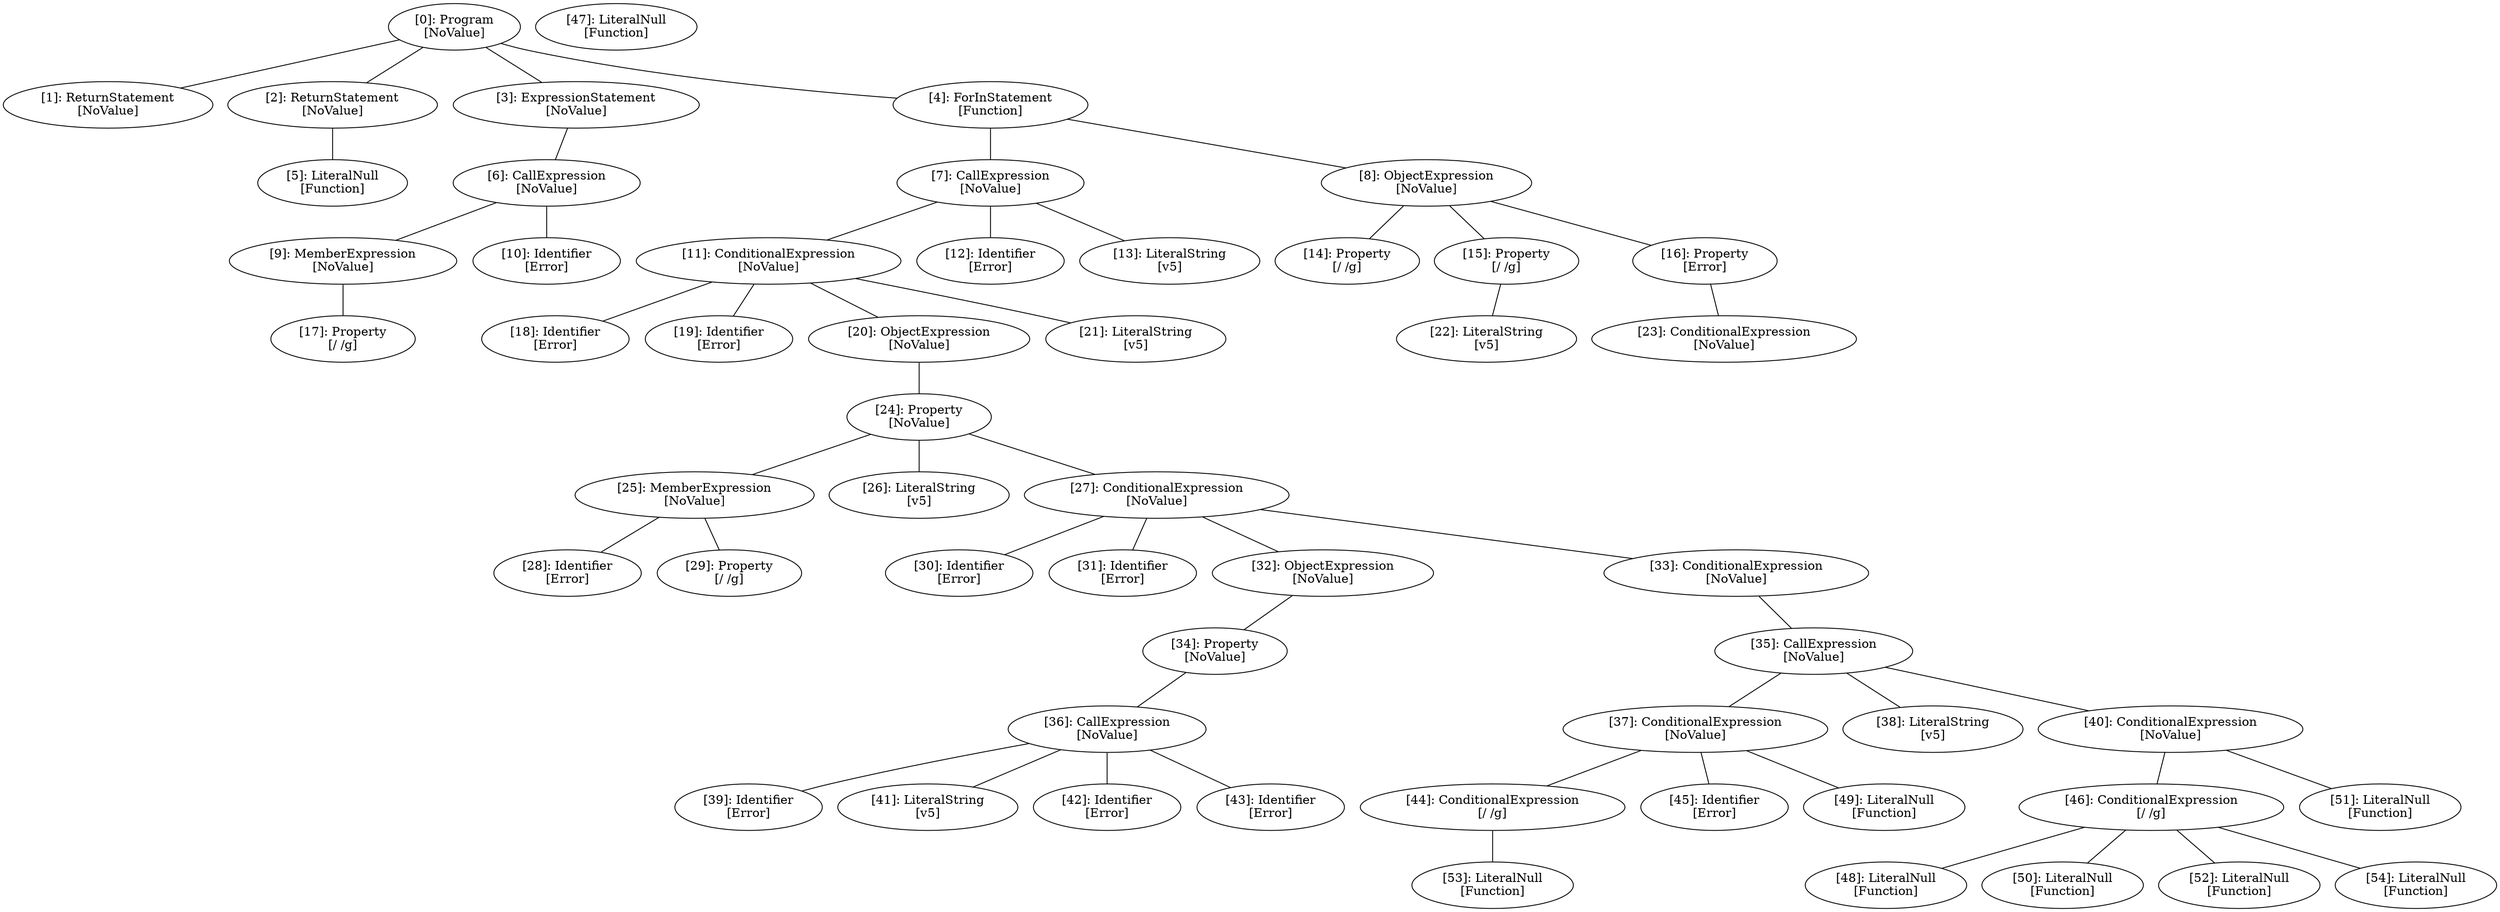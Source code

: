 // Result
graph {
	0 [label="[0]: Program
[NoValue]"]
	1 [label="[1]: ReturnStatement
[NoValue]"]
	2 [label="[2]: ReturnStatement
[NoValue]"]
	3 [label="[3]: ExpressionStatement
[NoValue]"]
	4 [label="[4]: ForInStatement
[Function]"]
	5 [label="[5]: LiteralNull
[Function]"]
	6 [label="[6]: CallExpression
[NoValue]"]
	7 [label="[7]: CallExpression
[NoValue]"]
	8 [label="[8]: ObjectExpression
[NoValue]"]
	9 [label="[9]: MemberExpression
[NoValue]"]
	10 [label="[10]: Identifier
[Error]"]
	11 [label="[11]: ConditionalExpression
[NoValue]"]
	12 [label="[12]: Identifier
[Error]"]
	13 [label="[13]: LiteralString
[v5]"]
	14 [label="[14]: Property
[/ /g]"]
	15 [label="[15]: Property
[/ /g]"]
	16 [label="[16]: Property
[Error]"]
	17 [label="[17]: Property
[/ /g]"]
	18 [label="[18]: Identifier
[Error]"]
	19 [label="[19]: Identifier
[Error]"]
	20 [label="[20]: ObjectExpression
[NoValue]"]
	21 [label="[21]: LiteralString
[v5]"]
	22 [label="[22]: LiteralString
[v5]"]
	23 [label="[23]: ConditionalExpression
[NoValue]"]
	24 [label="[24]: Property
[NoValue]"]
	25 [label="[25]: MemberExpression
[NoValue]"]
	26 [label="[26]: LiteralString
[v5]"]
	27 [label="[27]: ConditionalExpression
[NoValue]"]
	28 [label="[28]: Identifier
[Error]"]
	29 [label="[29]: Property
[/ /g]"]
	30 [label="[30]: Identifier
[Error]"]
	31 [label="[31]: Identifier
[Error]"]
	32 [label="[32]: ObjectExpression
[NoValue]"]
	33 [label="[33]: ConditionalExpression
[NoValue]"]
	34 [label="[34]: Property
[NoValue]"]
	35 [label="[35]: CallExpression
[NoValue]"]
	36 [label="[36]: CallExpression
[NoValue]"]
	37 [label="[37]: ConditionalExpression
[NoValue]"]
	38 [label="[38]: LiteralString
[v5]"]
	39 [label="[39]: Identifier
[Error]"]
	40 [label="[40]: ConditionalExpression
[NoValue]"]
	41 [label="[41]: LiteralString
[v5]"]
	42 [label="[42]: Identifier
[Error]"]
	43 [label="[43]: Identifier
[Error]"]
	44 [label="[44]: ConditionalExpression
[/ /g]"]
	45 [label="[45]: Identifier
[Error]"]
	46 [label="[46]: ConditionalExpression
[/ /g]"]
	47 [label="[47]: LiteralNull
[Function]"]
	48 [label="[48]: LiteralNull
[Function]"]
	49 [label="[49]: LiteralNull
[Function]"]
	50 [label="[50]: LiteralNull
[Function]"]
	51 [label="[51]: LiteralNull
[Function]"]
	52 [label="[52]: LiteralNull
[Function]"]
	53 [label="[53]: LiteralNull
[Function]"]
	54 [label="[54]: LiteralNull
[Function]"]
	0 -- 1
	0 -- 2
	0 -- 3
	0 -- 4
	2 -- 5
	3 -- 6
	4 -- 7
	4 -- 8
	6 -- 9
	6 -- 10
	7 -- 11
	7 -- 12
	7 -- 13
	8 -- 14
	8 -- 15
	8 -- 16
	9 -- 17
	11 -- 18
	11 -- 19
	11 -- 20
	11 -- 21
	15 -- 22
	16 -- 23
	20 -- 24
	24 -- 25
	24 -- 26
	24 -- 27
	25 -- 28
	25 -- 29
	27 -- 30
	27 -- 31
	27 -- 32
	27 -- 33
	32 -- 34
	33 -- 35
	34 -- 36
	35 -- 37
	35 -- 38
	35 -- 40
	36 -- 39
	36 -- 41
	36 -- 42
	36 -- 43
	37 -- 44
	37 -- 45
	37 -- 49
	40 -- 46
	40 -- 51
	44 -- 53
	46 -- 48
	46 -- 50
	46 -- 52
	46 -- 54
}
